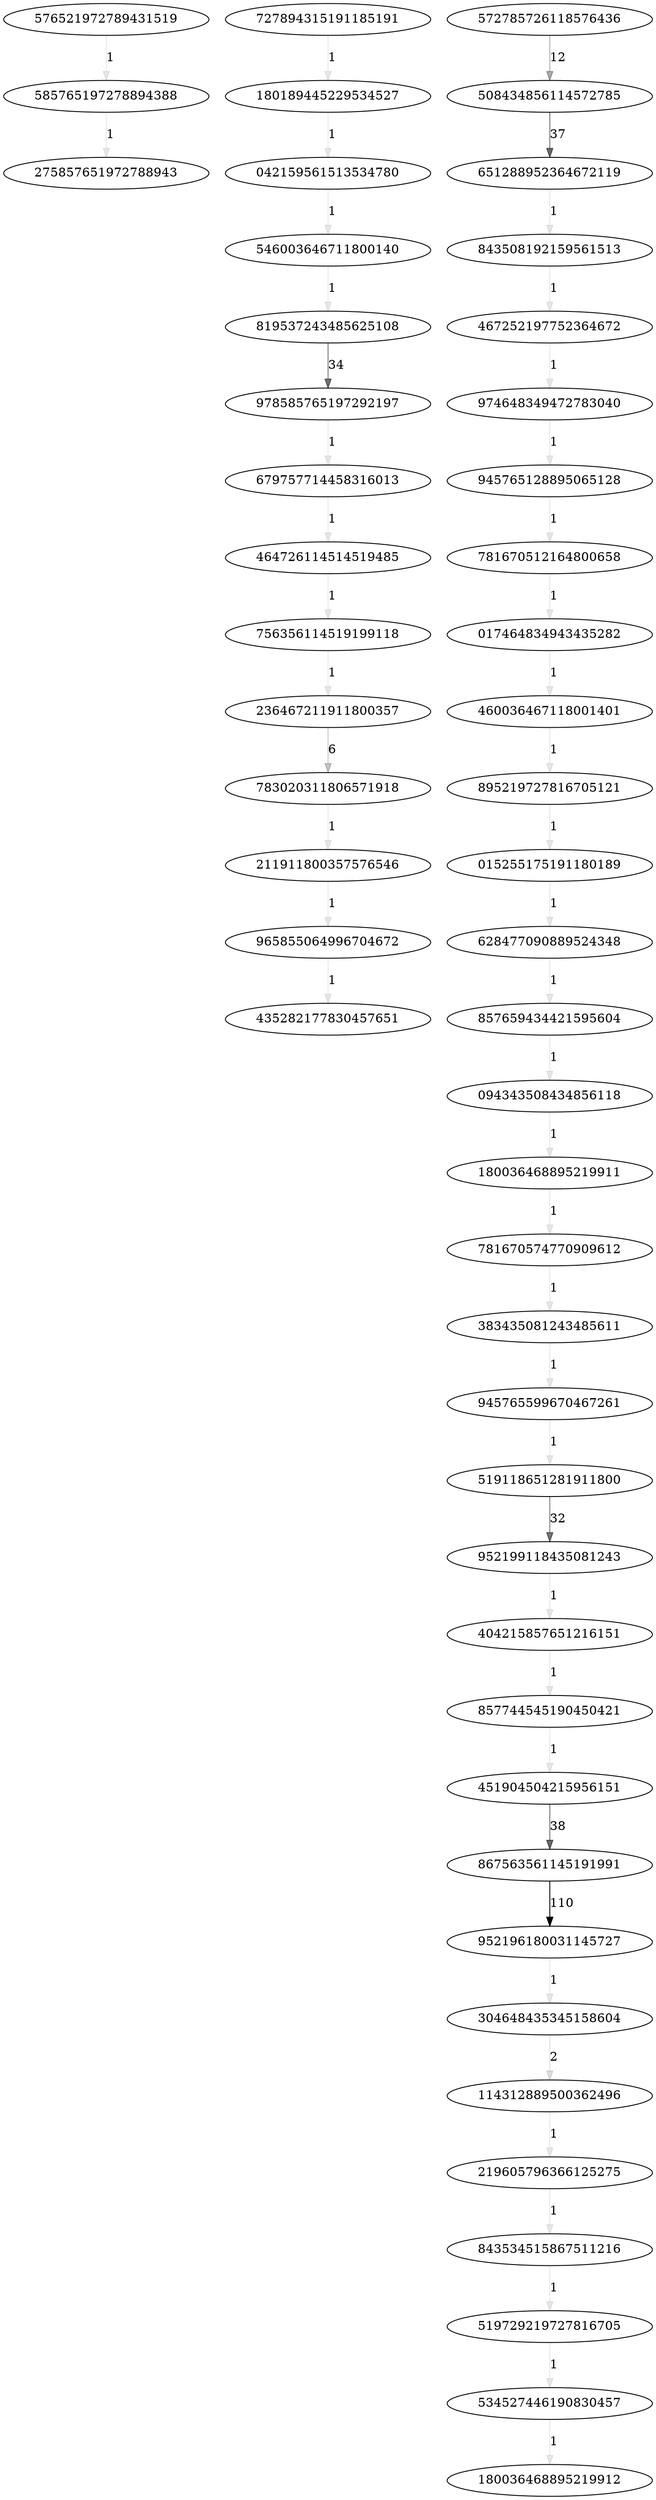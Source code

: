 digraph {
	576521972789431519
	585765197278894388
	275857651972788943
	042159561513534780
	546003646711800140
	180189445229534527
	727894315191185191
	819537243485625108
	978585765197292197
	679757714458316013
	464726114514519485
	756356114519199118
	236467211911800357
	783020311806571918
	211911800357576546
	965855064996704672
	435282177830457651
	572785726118576436
	508434856114572785
	843508192159561513
	467252197752364672
	974648349472783040
	945765128895065128
	651288952364672119
	781670512164800658
	017464834943435282
	460036467118001401
	895219727816705121
	015255175191180189
	628477090889524348
	857659434421595604
	094343508434856118
	180036468895219911
	781670574770909612
	383435081243485611
	945765599670467261
	519118651281911800
	952199118435081243
	404215857651216151
	857744545190450421
	451904504215956151
	952196180031145727
	304648435345158604
	219605796366125275
	843534515867511216
	114312889500362496
	534527446190830457
	180036468895219912
	519729219727816705
	867563561145191991
	576521972789431519 -> 585765197278894388 [label=1 color="#00000018"]
	585765197278894388 -> 275857651972788943 [label=1 color="#00000018"]
	042159561513534780 -> 546003646711800140 [label=1 color="#00000018"]
	546003646711800140 -> 819537243485625108 [label=1 color="#00000018"]
	180189445229534527 -> 042159561513534780 [label=1 color="#00000018"]
	727894315191185191 -> 180189445229534527 [label=1 color="#00000018"]
	819537243485625108 -> 978585765197292197 [label=34 color="#0000008d"]
	978585765197292197 -> 679757714458316013 [label=1 color="#00000018"]
	679757714458316013 -> 464726114514519485 [label=1 color="#00000018"]
	464726114514519485 -> 756356114519199118 [label=1 color="#00000018"]
	756356114519199118 -> 236467211911800357 [label=1 color="#00000018"]
	236467211911800357 -> 783020311806571918 [label=6 color="#0000003b"]
	783020311806571918 -> 211911800357576546 [label=1 color="#00000018"]
	211911800357576546 -> 965855064996704672 [label=1 color="#00000018"]
	965855064996704672 -> 435282177830457651 [label=1 color="#00000018"]
	572785726118576436 -> 508434856114572785 [label=12 color="#00000054"]
	508434856114572785 -> 651288952364672119 [label=37 color="#00000093"]
	843508192159561513 -> 467252197752364672 [label=1 color="#00000018"]
	467252197752364672 -> 974648349472783040 [label=1 color="#00000018"]
	974648349472783040 -> 945765128895065128 [label=1 color="#00000018"]
	945765128895065128 -> 781670512164800658 [label=1 color="#00000018"]
	651288952364672119 -> 843508192159561513 [label=1 color="#00000018"]
	781670512164800658 -> 017464834943435282 [label=1 color="#00000018"]
	017464834943435282 -> 460036467118001401 [label=1 color="#00000018"]
	460036467118001401 -> 895219727816705121 [label=1 color="#00000018"]
	895219727816705121 -> 015255175191180189 [label=1 color="#00000018"]
	015255175191180189 -> 628477090889524348 [label=1 color="#00000018"]
	628477090889524348 -> 857659434421595604 [label=1 color="#00000018"]
	857659434421595604 -> 094343508434856118 [label=1 color="#00000018"]
	094343508434856118 -> 180036468895219911 [label=1 color="#00000018"]
	180036468895219911 -> 781670574770909612 [label=1 color="#00000018"]
	781670574770909612 -> 383435081243485611 [label=1 color="#00000018"]
	383435081243485611 -> 945765599670467261 [label=1 color="#00000018"]
	945765599670467261 -> 519118651281911800 [label=1 color="#00000018"]
	519118651281911800 -> 952199118435081243 [label=32 color="#00000089"]
	952199118435081243 -> 404215857651216151 [label=1 color="#00000018"]
	404215857651216151 -> 857744545190450421 [label=1 color="#00000018"]
	857744545190450421 -> 451904504215956151 [label=1 color="#00000018"]
	451904504215956151 -> 867563561145191991 [label=38 color="#00000095"]
	952196180031145727 -> 304648435345158604 [label=1 color="#00000018"]
	304648435345158604 -> 114312889500362496 [label=2 color="#00000022"]
	219605796366125275 -> 843534515867511216 [label=1 color="#00000018"]
	843534515867511216 -> 519729219727816705 [label=1 color="#00000018"]
	114312889500362496 -> 219605796366125275 [label=1 color="#00000018"]
	534527446190830457 -> 180036468895219912 [label=1 color="#00000018"]
	519729219727816705 -> 534527446190830457 [label=1 color="#00000018"]
	867563561145191991 -> 952196180031145727 [label=110 color="#000000ff"]
}
